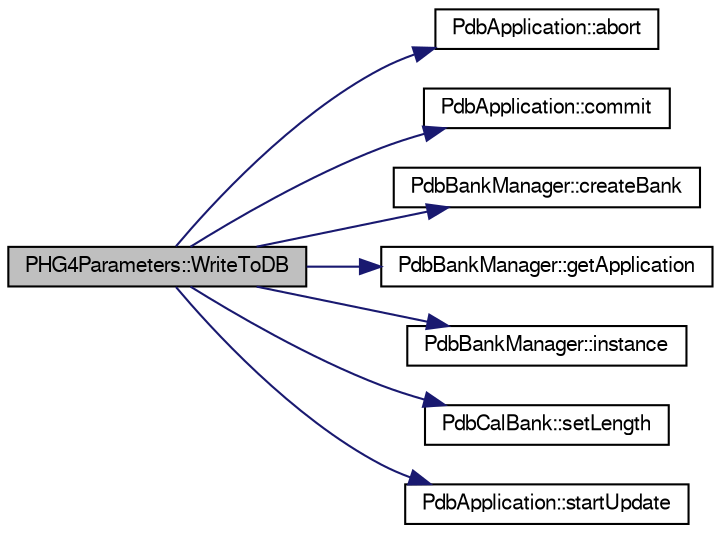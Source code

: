 digraph "PHG4Parameters::WriteToDB"
{
  bgcolor="transparent";
  edge [fontname="FreeSans",fontsize="10",labelfontname="FreeSans",labelfontsize="10"];
  node [fontname="FreeSans",fontsize="10",shape=record];
  rankdir="LR";
  Node1 [label="PHG4Parameters::WriteToDB",height=0.2,width=0.4,color="black", fillcolor="grey75", style="filled" fontcolor="black"];
  Node1 -> Node2 [color="midnightblue",fontsize="10",style="solid",fontname="FreeSans"];
  Node2 [label="PdbApplication::abort",height=0.2,width=0.4,color="black",URL="$dd/df1/classPdbApplication.html#a3f16b575e6bfc657ebe90189b9490216"];
  Node1 -> Node3 [color="midnightblue",fontsize="10",style="solid",fontname="FreeSans"];
  Node3 [label="PdbApplication::commit",height=0.2,width=0.4,color="black",URL="$dd/df1/classPdbApplication.html#a755fa6893f61d85c028e485d96b3f2e0"];
  Node1 -> Node4 [color="midnightblue",fontsize="10",style="solid",fontname="FreeSans"];
  Node4 [label="PdbBankManager::createBank",height=0.2,width=0.4,color="black",URL="$dc/ddd/classPdbBankManager.html#afacc93a5133135574ea635aa57fc5bf1"];
  Node1 -> Node5 [color="midnightblue",fontsize="10",style="solid",fontname="FreeSans"];
  Node5 [label="PdbBankManager::getApplication",height=0.2,width=0.4,color="black",URL="$dc/ddd/classPdbBankManager.html#a95e1c32001912315223f34c148468092"];
  Node1 -> Node6 [color="midnightblue",fontsize="10",style="solid",fontname="FreeSans"];
  Node6 [label="PdbBankManager::instance",height=0.2,width=0.4,color="black",URL="$dc/ddd/classPdbBankManager.html#a845fef32c14858a7125c77d7e1ed2d6f"];
  Node1 -> Node7 [color="midnightblue",fontsize="10",style="solid",fontname="FreeSans"];
  Node7 [label="PdbCalBank::setLength",height=0.2,width=0.4,color="black",URL="$da/d4f/classPdbCalBank.html#a448f4f6ba1e115794783b097955085d3"];
  Node1 -> Node8 [color="midnightblue",fontsize="10",style="solid",fontname="FreeSans"];
  Node8 [label="PdbApplication::startUpdate",height=0.2,width=0.4,color="black",URL="$dd/df1/classPdbApplication.html#ab4444d5dc942e5259b47d25d386b29e8"];
}
